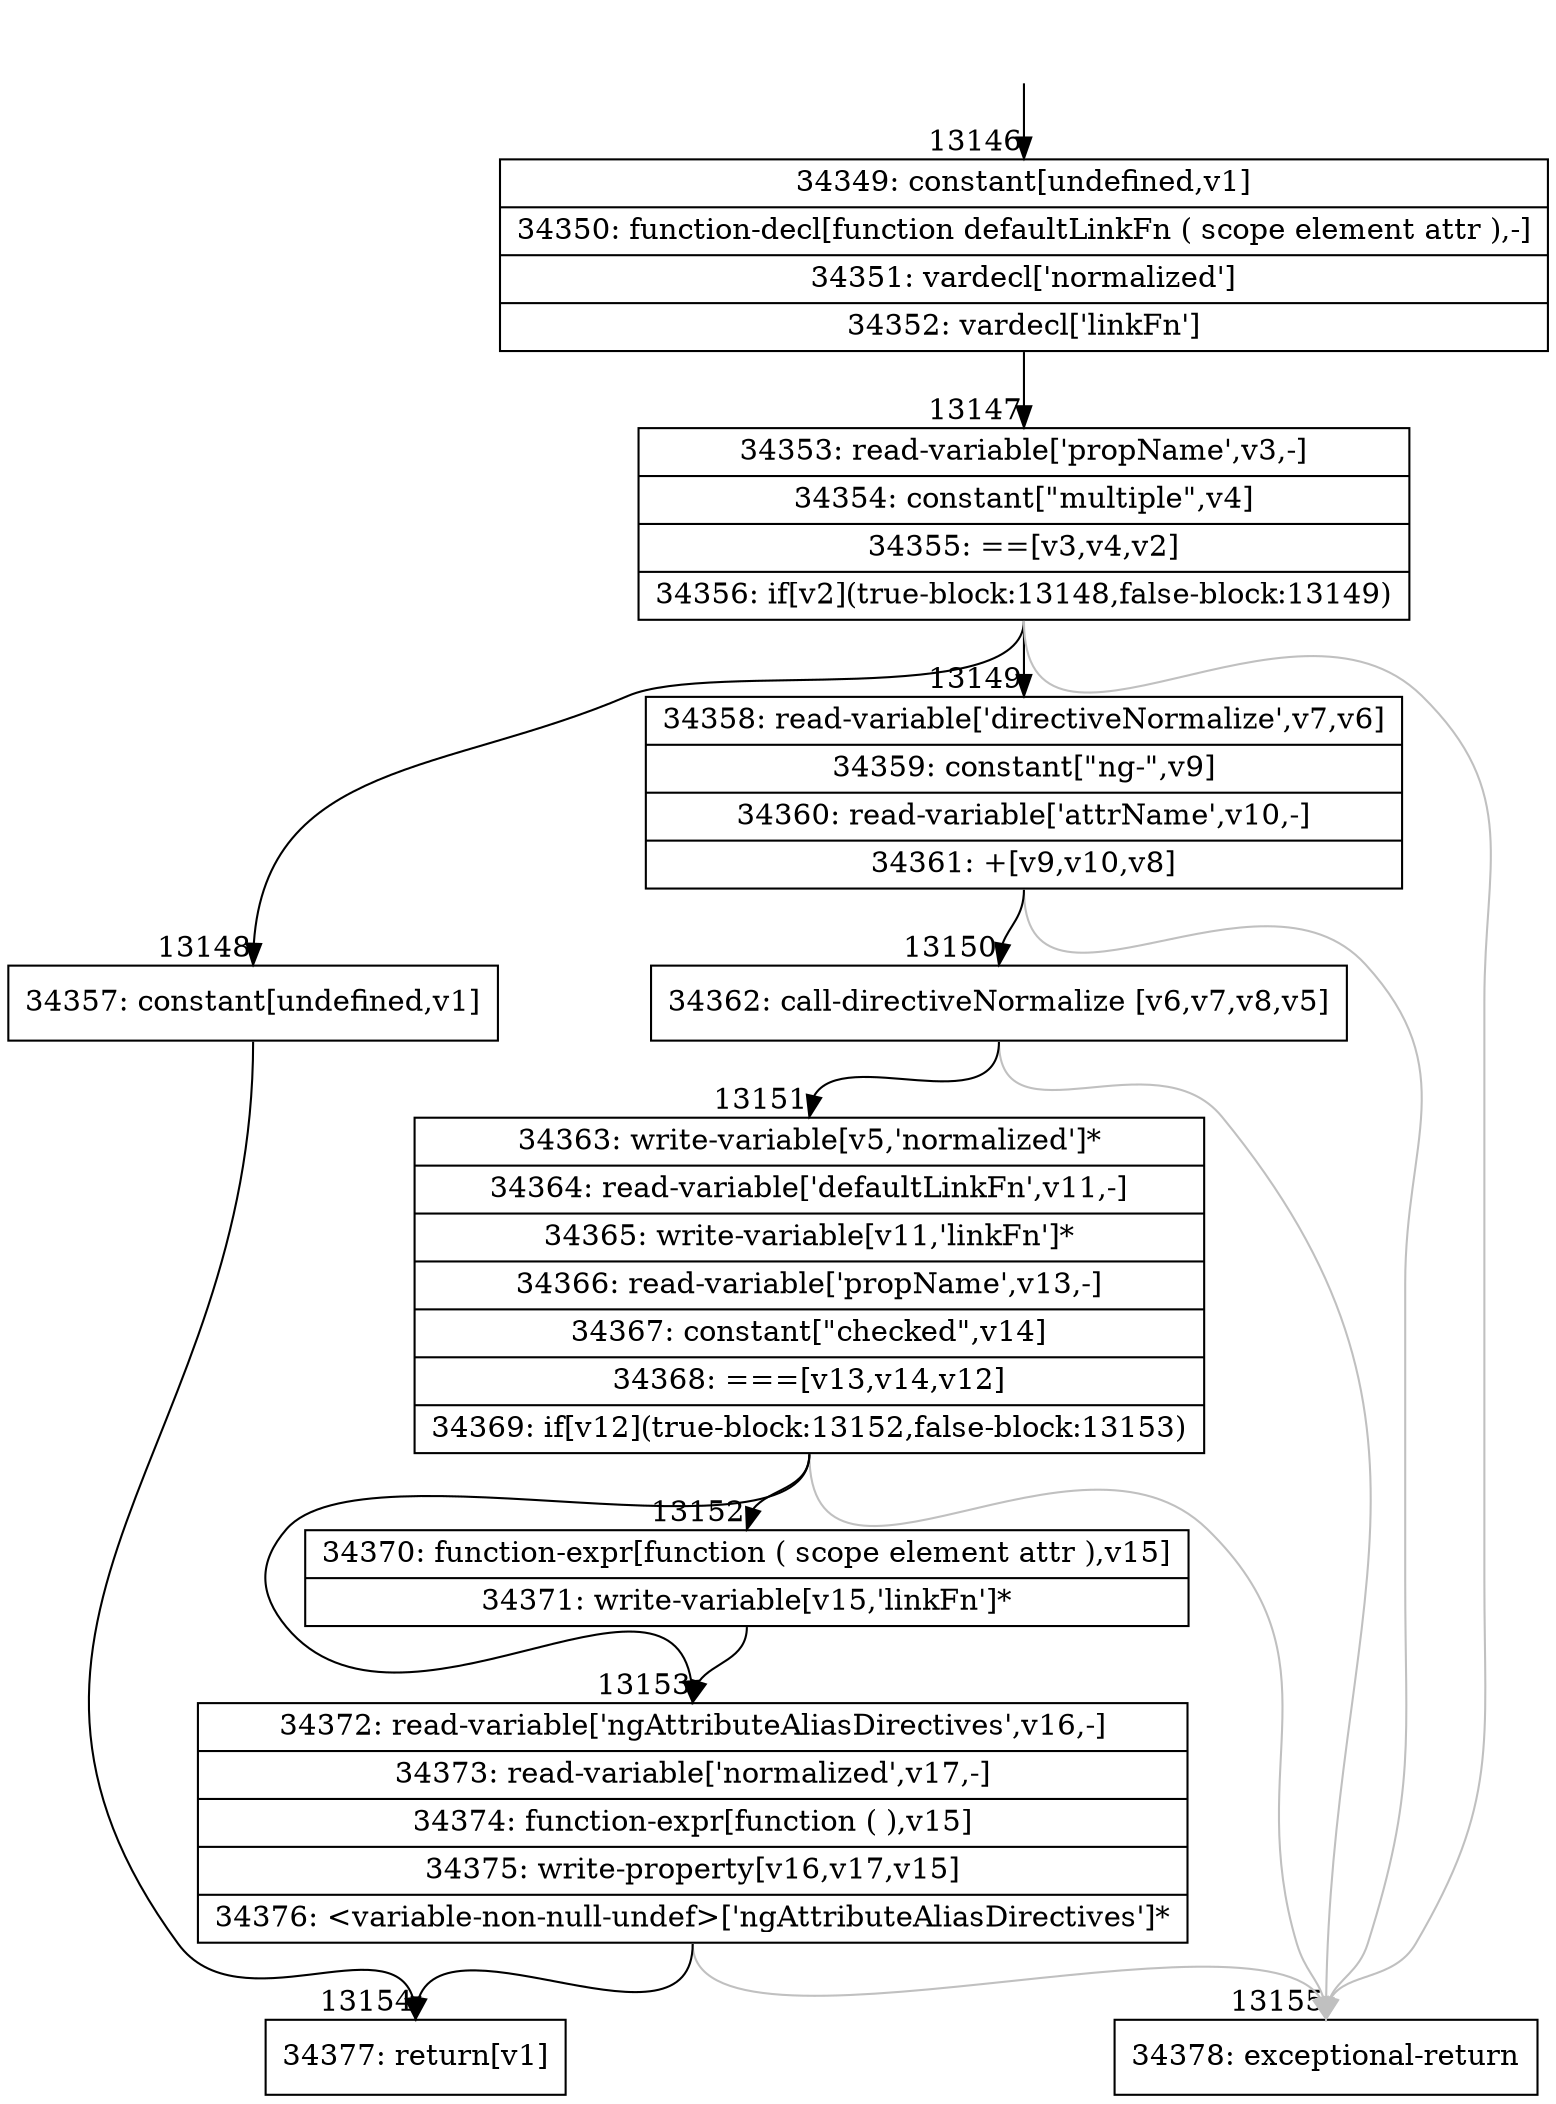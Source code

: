 digraph {
rankdir="TD"
BB_entry1009[shape=none,label=""];
BB_entry1009 -> BB13146 [tailport=s, headport=n, headlabel="    13146"]
BB13146 [shape=record label="{34349: constant[undefined,v1]|34350: function-decl[function defaultLinkFn ( scope element attr ),-]|34351: vardecl['normalized']|34352: vardecl['linkFn']}" ] 
BB13146 -> BB13147 [tailport=s, headport=n, headlabel="      13147"]
BB13147 [shape=record label="{34353: read-variable['propName',v3,-]|34354: constant[\"multiple\",v4]|34355: ==[v3,v4,v2]|34356: if[v2](true-block:13148,false-block:13149)}" ] 
BB13147 -> BB13148 [tailport=s, headport=n, headlabel="      13148"]
BB13147 -> BB13149 [tailport=s, headport=n, headlabel="      13149"]
BB13147 -> BB13155 [tailport=s, headport=n, color=gray, headlabel="      13155"]
BB13148 [shape=record label="{34357: constant[undefined,v1]}" ] 
BB13148 -> BB13154 [tailport=s, headport=n, headlabel="      13154"]
BB13149 [shape=record label="{34358: read-variable['directiveNormalize',v7,v6]|34359: constant[\"ng-\",v9]|34360: read-variable['attrName',v10,-]|34361: +[v9,v10,v8]}" ] 
BB13149 -> BB13150 [tailport=s, headport=n, headlabel="      13150"]
BB13149 -> BB13155 [tailport=s, headport=n, color=gray]
BB13150 [shape=record label="{34362: call-directiveNormalize [v6,v7,v8,v5]}" ] 
BB13150 -> BB13151 [tailport=s, headport=n, headlabel="      13151"]
BB13150 -> BB13155 [tailport=s, headport=n, color=gray]
BB13151 [shape=record label="{34363: write-variable[v5,'normalized']*|34364: read-variable['defaultLinkFn',v11,-]|34365: write-variable[v11,'linkFn']*|34366: read-variable['propName',v13,-]|34367: constant[\"checked\",v14]|34368: ===[v13,v14,v12]|34369: if[v12](true-block:13152,false-block:13153)}" ] 
BB13151 -> BB13152 [tailport=s, headport=n, headlabel="      13152"]
BB13151 -> BB13153 [tailport=s, headport=n, headlabel="      13153"]
BB13151 -> BB13155 [tailport=s, headport=n, color=gray]
BB13152 [shape=record label="{34370: function-expr[function ( scope element attr ),v15]|34371: write-variable[v15,'linkFn']*}" ] 
BB13152 -> BB13153 [tailport=s, headport=n]
BB13153 [shape=record label="{34372: read-variable['ngAttributeAliasDirectives',v16,-]|34373: read-variable['normalized',v17,-]|34374: function-expr[function ( ),v15]|34375: write-property[v16,v17,v15]|34376: \<variable-non-null-undef\>['ngAttributeAliasDirectives']*}" ] 
BB13153 -> BB13154 [tailport=s, headport=n]
BB13153 -> BB13155 [tailport=s, headport=n, color=gray]
BB13154 [shape=record label="{34377: return[v1]}" ] 
BB13155 [shape=record label="{34378: exceptional-return}" ] 
//#$~ 19791
}
